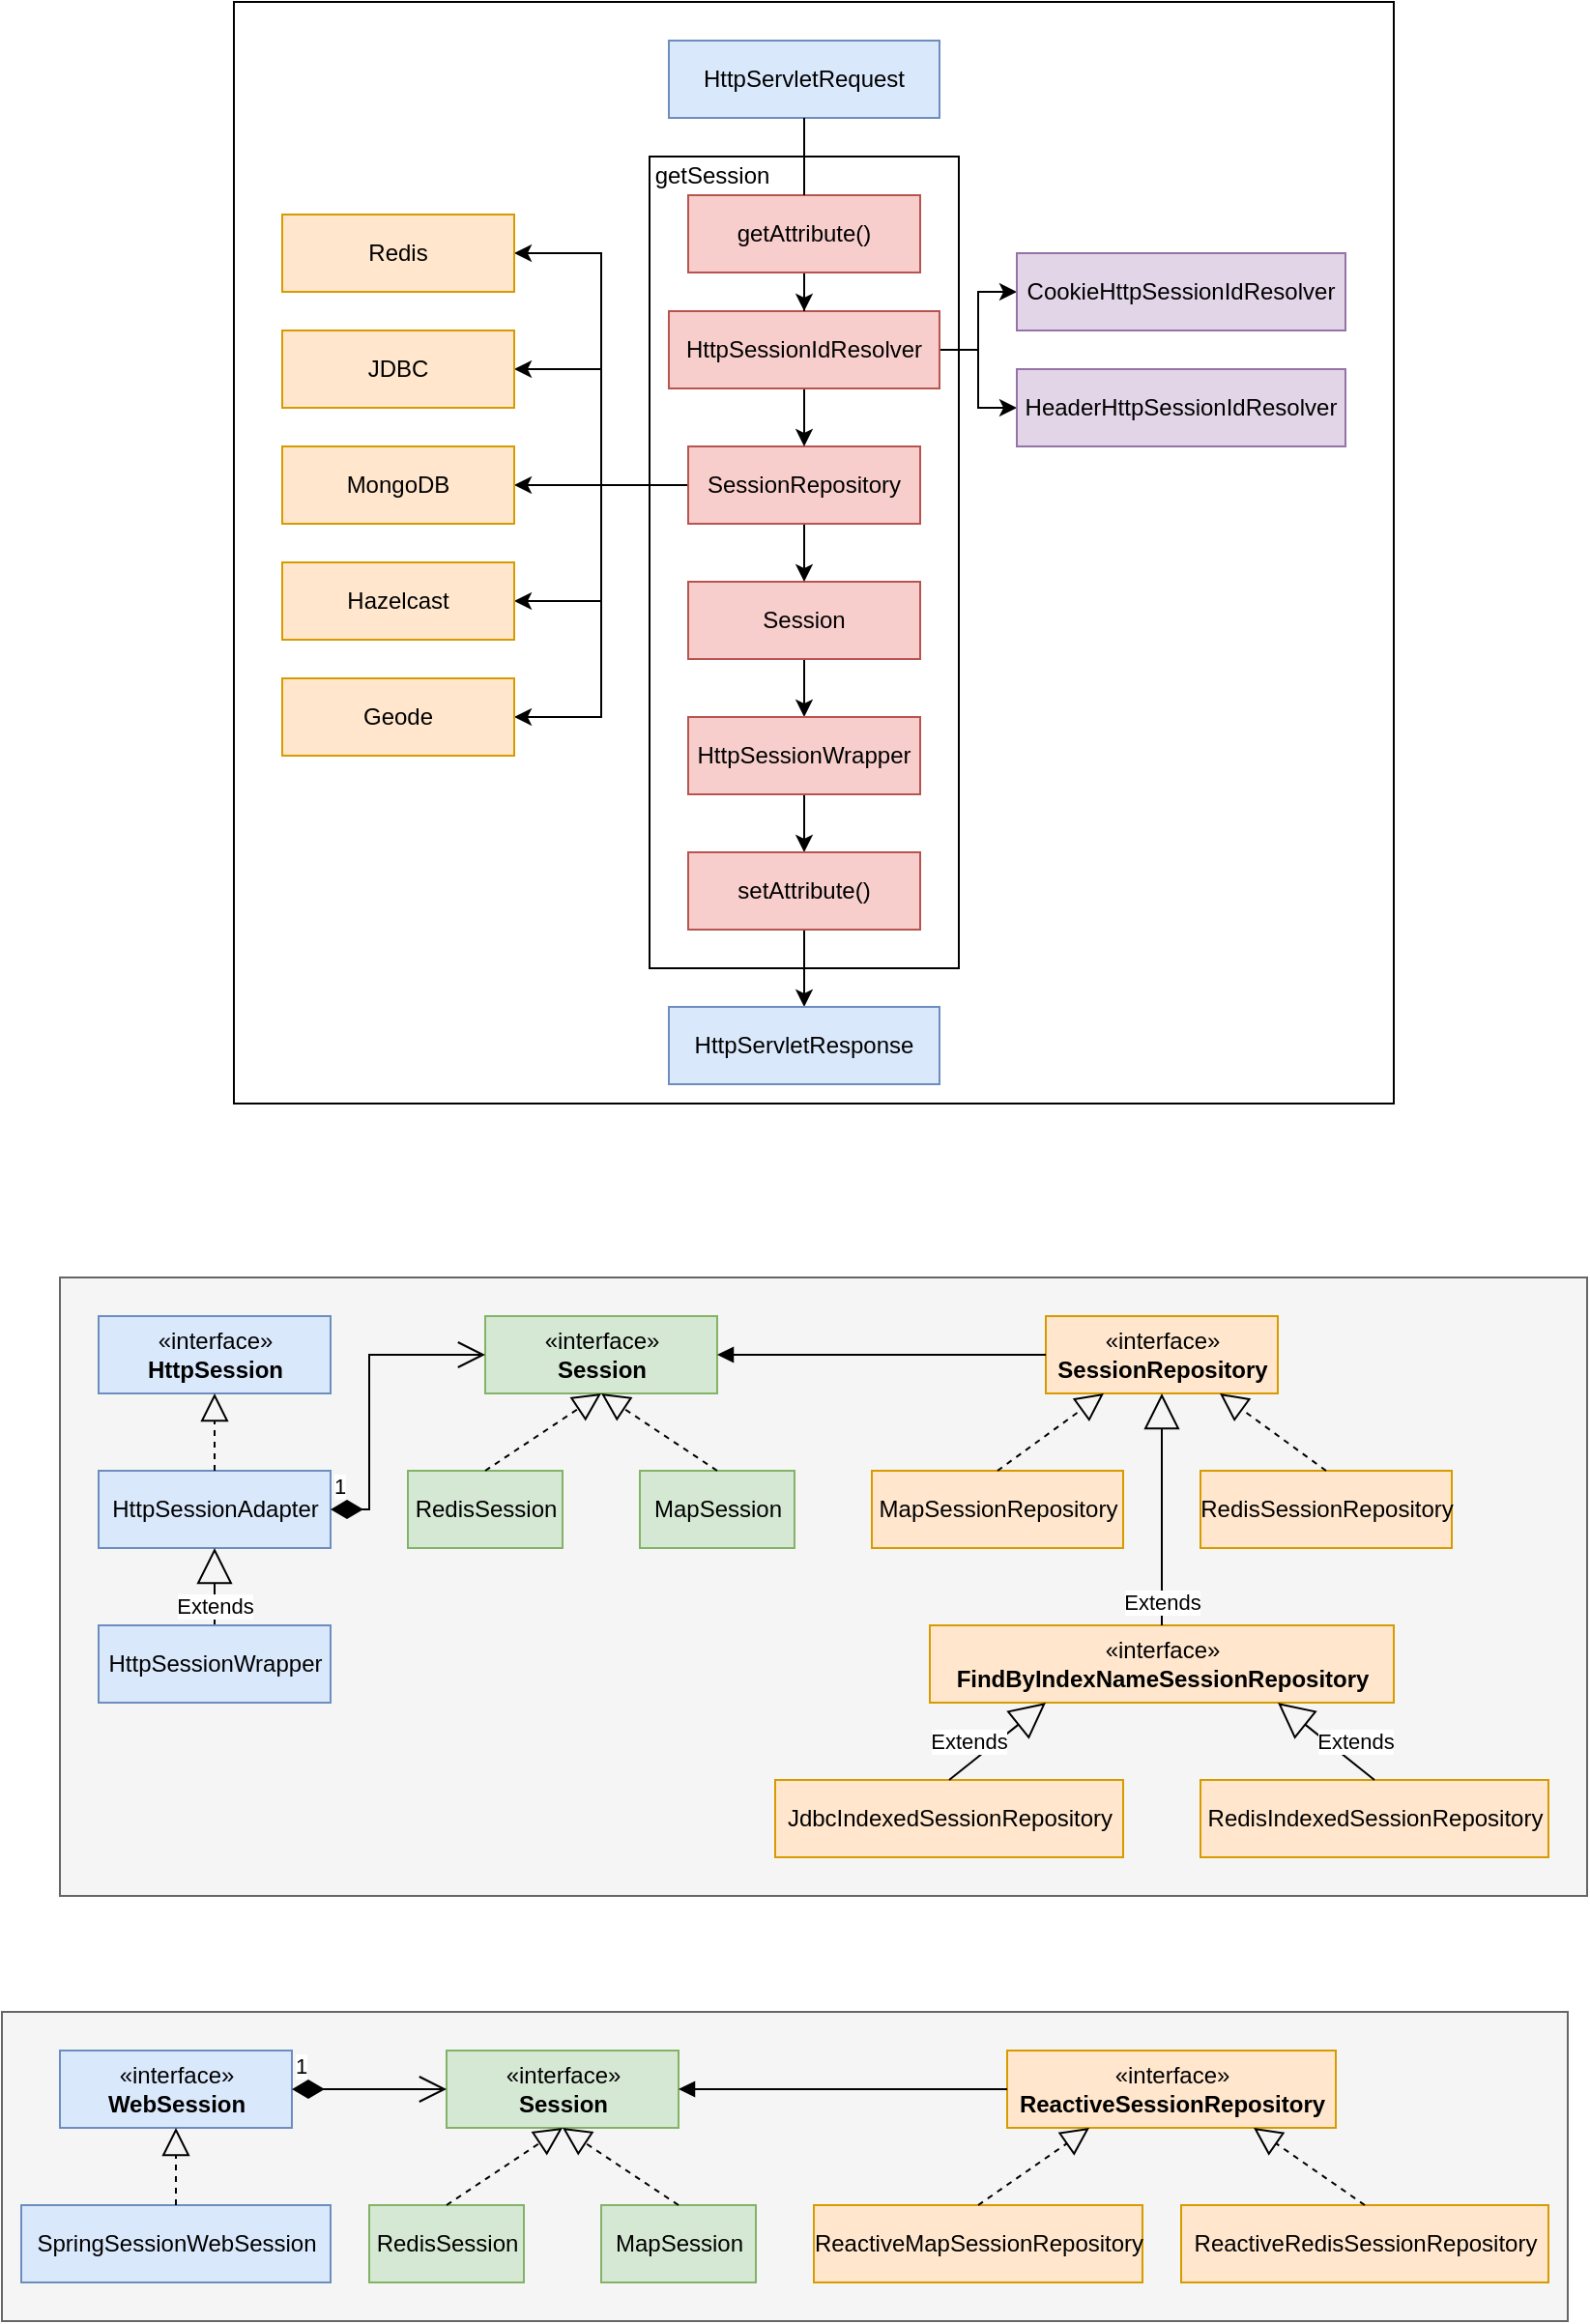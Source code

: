 <mxfile version="15.8.7" type="device"><diagram id="3Ul0KeGRYvVgWblfB9Ic" name="Page-1"><mxGraphModel dx="902" dy="680" grid="1" gridSize="10" guides="1" tooltips="1" connect="1" arrows="1" fold="1" page="1" pageScale="1" pageWidth="850" pageHeight="1100" math="0" shadow="0"><root><mxCell id="0"/><mxCell id="1" parent="0"/><mxCell id="xyL1Rjrf_wnq4blNjS8e-36" value="" style="rounded=0;whiteSpace=wrap;html=1;fillColor=#f5f5f5;fontColor=#333333;strokeColor=#666666;" vertex="1" parent="1"><mxGeometry x="50" y="740" width="790" height="320" as="geometry"/></mxCell><mxCell id="xyL1Rjrf_wnq4blNjS8e-11" value="" style="rounded=0;whiteSpace=wrap;html=1;" vertex="1" parent="1"><mxGeometry x="140" y="80" width="600" height="570" as="geometry"/></mxCell><mxCell id="0bYQVvc-ININ9oOVTBuW-20" value="" style="rounded=0;whiteSpace=wrap;html=1;" parent="1" vertex="1"><mxGeometry x="355" y="160" width="160" height="420" as="geometry"/></mxCell><mxCell id="0bYQVvc-ININ9oOVTBuW-15" value="" style="edgeStyle=orthogonalEdgeStyle;rounded=0;orthogonalLoop=1;jettySize=auto;html=1;" parent="1" source="0bYQVvc-ININ9oOVTBuW-1" target="0bYQVvc-ININ9oOVTBuW-14" edge="1"><mxGeometry relative="1" as="geometry"/></mxCell><mxCell id="0bYQVvc-ININ9oOVTBuW-1" value="Session" style="rounded=0;whiteSpace=wrap;html=1;fillColor=#f8cecc;strokeColor=#b85450;" parent="1" vertex="1"><mxGeometry x="375" y="380" width="120" height="40" as="geometry"/></mxCell><mxCell id="0bYQVvc-ININ9oOVTBuW-13" value="" style="edgeStyle=orthogonalEdgeStyle;rounded=0;orthogonalLoop=1;jettySize=auto;html=1;" parent="1" source="0bYQVvc-ININ9oOVTBuW-2" target="0bYQVvc-ININ9oOVTBuW-1" edge="1"><mxGeometry relative="1" as="geometry"/></mxCell><mxCell id="xyL1Rjrf_wnq4blNjS8e-6" style="edgeStyle=orthogonalEdgeStyle;rounded=0;orthogonalLoop=1;jettySize=auto;html=1;entryX=1;entryY=0.5;entryDx=0;entryDy=0;" edge="1" parent="1" source="0bYQVvc-ININ9oOVTBuW-2" target="xyL1Rjrf_wnq4blNjS8e-2"><mxGeometry relative="1" as="geometry"/></mxCell><mxCell id="xyL1Rjrf_wnq4blNjS8e-7" style="edgeStyle=orthogonalEdgeStyle;rounded=0;orthogonalLoop=1;jettySize=auto;html=1;entryX=1;entryY=0.5;entryDx=0;entryDy=0;" edge="1" parent="1" source="0bYQVvc-ININ9oOVTBuW-2" target="xyL1Rjrf_wnq4blNjS8e-1"><mxGeometry relative="1" as="geometry"/></mxCell><mxCell id="xyL1Rjrf_wnq4blNjS8e-8" style="edgeStyle=orthogonalEdgeStyle;rounded=0;orthogonalLoop=1;jettySize=auto;html=1;entryX=1;entryY=0.5;entryDx=0;entryDy=0;" edge="1" parent="1" source="0bYQVvc-ININ9oOVTBuW-2" target="xyL1Rjrf_wnq4blNjS8e-3"><mxGeometry relative="1" as="geometry"/></mxCell><mxCell id="xyL1Rjrf_wnq4blNjS8e-9" style="edgeStyle=orthogonalEdgeStyle;rounded=0;orthogonalLoop=1;jettySize=auto;html=1;entryX=1;entryY=0.5;entryDx=0;entryDy=0;" edge="1" parent="1" source="0bYQVvc-ININ9oOVTBuW-2" target="xyL1Rjrf_wnq4blNjS8e-4"><mxGeometry relative="1" as="geometry"/></mxCell><mxCell id="xyL1Rjrf_wnq4blNjS8e-10" style="edgeStyle=orthogonalEdgeStyle;rounded=0;orthogonalLoop=1;jettySize=auto;html=1;entryX=1;entryY=0.5;entryDx=0;entryDy=0;" edge="1" parent="1" source="0bYQVvc-ININ9oOVTBuW-2" target="xyL1Rjrf_wnq4blNjS8e-5"><mxGeometry relative="1" as="geometry"/></mxCell><mxCell id="0bYQVvc-ININ9oOVTBuW-2" value="SessionRepository" style="rounded=0;whiteSpace=wrap;html=1;fillColor=#f8cecc;strokeColor=#b85450;" parent="1" vertex="1"><mxGeometry x="375" y="310" width="120" height="40" as="geometry"/></mxCell><mxCell id="0bYQVvc-ININ9oOVTBuW-12" value="" style="edgeStyle=orthogonalEdgeStyle;rounded=0;orthogonalLoop=1;jettySize=auto;html=1;" parent="1" source="0bYQVvc-ININ9oOVTBuW-4" target="0bYQVvc-ININ9oOVTBuW-2" edge="1"><mxGeometry relative="1" as="geometry"/></mxCell><mxCell id="0bYQVvc-ININ9oOVTBuW-18" style="edgeStyle=orthogonalEdgeStyle;rounded=0;orthogonalLoop=1;jettySize=auto;html=1;entryX=0;entryY=0.5;entryDx=0;entryDy=0;" parent="1" source="0bYQVvc-ININ9oOVTBuW-4" target="0bYQVvc-ININ9oOVTBuW-7" edge="1"><mxGeometry relative="1" as="geometry"/></mxCell><mxCell id="0bYQVvc-ININ9oOVTBuW-19" style="edgeStyle=orthogonalEdgeStyle;rounded=0;orthogonalLoop=1;jettySize=auto;html=1;" parent="1" source="0bYQVvc-ININ9oOVTBuW-4" target="0bYQVvc-ININ9oOVTBuW-9" edge="1"><mxGeometry relative="1" as="geometry"/></mxCell><mxCell id="0bYQVvc-ININ9oOVTBuW-4" value="HttpSessionIdResolver" style="rounded=0;whiteSpace=wrap;html=1;fillColor=#f8cecc;strokeColor=#b85450;" parent="1" vertex="1"><mxGeometry x="365" y="240" width="140" height="40" as="geometry"/></mxCell><mxCell id="0bYQVvc-ININ9oOVTBuW-10" value="" style="edgeStyle=orthogonalEdgeStyle;rounded=0;orthogonalLoop=1;jettySize=auto;html=1;startArrow=none;" parent="1" source="0bYQVvc-ININ9oOVTBuW-21" target="0bYQVvc-ININ9oOVTBuW-4" edge="1"><mxGeometry relative="1" as="geometry"/></mxCell><mxCell id="0bYQVvc-ININ9oOVTBuW-5" value="HttpServletRequest" style="rounded=0;whiteSpace=wrap;html=1;fillColor=#dae8fc;strokeColor=#6c8ebf;" parent="1" vertex="1"><mxGeometry x="365" y="100" width="140" height="40" as="geometry"/></mxCell><mxCell id="0bYQVvc-ININ9oOVTBuW-7" value="CookieHttpSessionIdResolver" style="rounded=0;whiteSpace=wrap;html=1;fillColor=#e1d5e7;strokeColor=#9673a6;" parent="1" vertex="1"><mxGeometry x="545" y="210" width="170" height="40" as="geometry"/></mxCell><mxCell id="0bYQVvc-ININ9oOVTBuW-9" value="HeaderHttpSessionIdResolver" style="rounded=0;whiteSpace=wrap;html=1;fillColor=#e1d5e7;strokeColor=#9673a6;" parent="1" vertex="1"><mxGeometry x="545" y="270" width="170" height="40" as="geometry"/></mxCell><mxCell id="0bYQVvc-ININ9oOVTBuW-24" value="" style="edgeStyle=orthogonalEdgeStyle;rounded=0;orthogonalLoop=1;jettySize=auto;html=1;" parent="1" source="0bYQVvc-ININ9oOVTBuW-14" target="0bYQVvc-ININ9oOVTBuW-23" edge="1"><mxGeometry relative="1" as="geometry"/></mxCell><mxCell id="0bYQVvc-ININ9oOVTBuW-14" value="HttpSessionWrapper" style="rounded=0;whiteSpace=wrap;html=1;fillColor=#f8cecc;strokeColor=#b85450;" parent="1" vertex="1"><mxGeometry x="375" y="450" width="120" height="40" as="geometry"/></mxCell><mxCell id="0bYQVvc-ININ9oOVTBuW-21" value="getAttribute()" style="rounded=0;whiteSpace=wrap;html=1;fillColor=#f8cecc;strokeColor=#b85450;" parent="1" vertex="1"><mxGeometry x="375" y="180" width="120" height="40" as="geometry"/></mxCell><mxCell id="0bYQVvc-ININ9oOVTBuW-22" value="" style="edgeStyle=orthogonalEdgeStyle;rounded=0;orthogonalLoop=1;jettySize=auto;html=1;endArrow=none;" parent="1" source="0bYQVvc-ININ9oOVTBuW-5" target="0bYQVvc-ININ9oOVTBuW-21" edge="1"><mxGeometry relative="1" as="geometry"><mxPoint x="435" y="160" as="sourcePoint"/><mxPoint x="435" y="240" as="targetPoint"/></mxGeometry></mxCell><mxCell id="xyL1Rjrf_wnq4blNjS8e-13" value="" style="edgeStyle=orthogonalEdgeStyle;rounded=0;orthogonalLoop=1;jettySize=auto;html=1;" edge="1" parent="1" source="0bYQVvc-ININ9oOVTBuW-23" target="xyL1Rjrf_wnq4blNjS8e-12"><mxGeometry relative="1" as="geometry"/></mxCell><mxCell id="0bYQVvc-ININ9oOVTBuW-23" value="setAttribute()" style="rounded=0;whiteSpace=wrap;html=1;fillColor=#f8cecc;strokeColor=#b85450;" parent="1" vertex="1"><mxGeometry x="375" y="520" width="120" height="40" as="geometry"/></mxCell><mxCell id="xyL1Rjrf_wnq4blNjS8e-1" value="JDBC" style="rounded=0;whiteSpace=wrap;html=1;fillColor=#ffe6cc;strokeColor=#d79b00;" vertex="1" parent="1"><mxGeometry x="165" y="250" width="120" height="40" as="geometry"/></mxCell><mxCell id="xyL1Rjrf_wnq4blNjS8e-2" value="Redis" style="rounded=0;whiteSpace=wrap;html=1;fillColor=#ffe6cc;strokeColor=#d79b00;" vertex="1" parent="1"><mxGeometry x="165" y="190" width="120" height="40" as="geometry"/></mxCell><mxCell id="xyL1Rjrf_wnq4blNjS8e-3" value="MongoDB" style="rounded=0;whiteSpace=wrap;html=1;fillColor=#ffe6cc;strokeColor=#d79b00;" vertex="1" parent="1"><mxGeometry x="165" y="310" width="120" height="40" as="geometry"/></mxCell><mxCell id="xyL1Rjrf_wnq4blNjS8e-4" value="Hazelcast" style="rounded=0;whiteSpace=wrap;html=1;fillColor=#ffe6cc;strokeColor=#d79b00;" vertex="1" parent="1"><mxGeometry x="165" y="370" width="120" height="40" as="geometry"/></mxCell><mxCell id="xyL1Rjrf_wnq4blNjS8e-5" value="Geode" style="rounded=0;whiteSpace=wrap;html=1;fillColor=#ffe6cc;strokeColor=#d79b00;" vertex="1" parent="1"><mxGeometry x="165" y="430" width="120" height="40" as="geometry"/></mxCell><mxCell id="xyL1Rjrf_wnq4blNjS8e-12" value="HttpServletResponse" style="rounded=0;whiteSpace=wrap;html=1;fillColor=#dae8fc;strokeColor=#6c8ebf;" vertex="1" parent="1"><mxGeometry x="365" y="600" width="140" height="40" as="geometry"/></mxCell><mxCell id="xyL1Rjrf_wnq4blNjS8e-14" value="getSession" style="text;html=1;strokeColor=none;fillColor=none;align=center;verticalAlign=middle;whiteSpace=wrap;rounded=0;" vertex="1" parent="1"><mxGeometry x="355" y="160" width="65" height="20" as="geometry"/></mxCell><mxCell id="xyL1Rjrf_wnq4blNjS8e-15" value="«interface»&lt;br&gt;&lt;b&gt;Session&lt;/b&gt;" style="html=1;fillColor=#d5e8d4;strokeColor=#82b366;" vertex="1" parent="1"><mxGeometry x="270" y="760" width="120" height="40" as="geometry"/></mxCell><mxCell id="xyL1Rjrf_wnq4blNjS8e-16" value="«interface»&lt;br&gt;&lt;b&gt;HttpSession&lt;/b&gt;" style="html=1;fillColor=#dae8fc;strokeColor=#6c8ebf;" vertex="1" parent="1"><mxGeometry x="70" y="760" width="120" height="40" as="geometry"/></mxCell><mxCell id="xyL1Rjrf_wnq4blNjS8e-18" value="«interface»&lt;br&gt;&lt;b&gt;SessionRepository&lt;/b&gt;" style="html=1;fillColor=#ffe6cc;strokeColor=#d79b00;" vertex="1" parent="1"><mxGeometry x="560" y="760" width="120" height="40" as="geometry"/></mxCell><mxCell id="xyL1Rjrf_wnq4blNjS8e-19" value="HttpSessionAdapter" style="html=1;fillColor=#dae8fc;strokeColor=#6c8ebf;" vertex="1" parent="1"><mxGeometry x="70" y="840" width="120" height="40" as="geometry"/></mxCell><mxCell id="xyL1Rjrf_wnq4blNjS8e-20" value="Extends" style="endArrow=block;endSize=16;endFill=0;html=1;rounded=0;exitX=0.5;exitY=0;exitDx=0;exitDy=0;" edge="1" parent="1" source="xyL1Rjrf_wnq4blNjS8e-22" target="xyL1Rjrf_wnq4blNjS8e-19"><mxGeometry x="-0.5" width="160" relative="1" as="geometry"><mxPoint x="320" y="900" as="sourcePoint"/><mxPoint x="480" y="900" as="targetPoint"/><mxPoint as="offset"/></mxGeometry></mxCell><mxCell id="xyL1Rjrf_wnq4blNjS8e-21" value="" style="endArrow=block;dashed=1;endFill=0;endSize=12;html=1;rounded=0;entryX=0.5;entryY=1;entryDx=0;entryDy=0;exitX=0.5;exitY=0;exitDx=0;exitDy=0;" edge="1" parent="1" source="xyL1Rjrf_wnq4blNjS8e-19" target="xyL1Rjrf_wnq4blNjS8e-16"><mxGeometry width="160" relative="1" as="geometry"><mxPoint x="320" y="900" as="sourcePoint"/><mxPoint x="140" y="810" as="targetPoint"/></mxGeometry></mxCell><mxCell id="xyL1Rjrf_wnq4blNjS8e-22" value="HttpSessionWrapper" style="html=1;fillColor=#dae8fc;strokeColor=#6c8ebf;" vertex="1" parent="1"><mxGeometry x="70" y="920" width="120" height="40" as="geometry"/></mxCell><mxCell id="xyL1Rjrf_wnq4blNjS8e-24" value="1" style="endArrow=open;html=1;endSize=12;startArrow=diamondThin;startSize=14;startFill=1;edgeStyle=orthogonalEdgeStyle;align=left;verticalAlign=bottom;rounded=0;exitX=1;exitY=0.5;exitDx=0;exitDy=0;" edge="1" parent="1" source="xyL1Rjrf_wnq4blNjS8e-19"><mxGeometry x="-1" y="3" relative="1" as="geometry"><mxPoint x="320" y="900" as="sourcePoint"/><mxPoint x="270" y="780" as="targetPoint"/><Array as="points"><mxPoint x="210" y="860"/><mxPoint x="210" y="780"/></Array></mxGeometry></mxCell><mxCell id="xyL1Rjrf_wnq4blNjS8e-25" value="RedisSession" style="html=1;fillColor=#d5e8d4;strokeColor=#82b366;" vertex="1" parent="1"><mxGeometry x="230" y="840" width="80" height="40" as="geometry"/></mxCell><mxCell id="xyL1Rjrf_wnq4blNjS8e-26" value="MapSession" style="html=1;fillColor=#d5e8d4;strokeColor=#82b366;" vertex="1" parent="1"><mxGeometry x="350" y="840" width="80" height="40" as="geometry"/></mxCell><mxCell id="xyL1Rjrf_wnq4blNjS8e-28" value="" style="endArrow=block;dashed=1;endFill=0;endSize=12;html=1;rounded=0;entryX=0.5;entryY=1;entryDx=0;entryDy=0;exitX=0.5;exitY=0;exitDx=0;exitDy=0;" edge="1" parent="1" source="xyL1Rjrf_wnq4blNjS8e-25" target="xyL1Rjrf_wnq4blNjS8e-15"><mxGeometry width="160" relative="1" as="geometry"><mxPoint x="320" y="900" as="sourcePoint"/><mxPoint x="480" y="900" as="targetPoint"/></mxGeometry></mxCell><mxCell id="xyL1Rjrf_wnq4blNjS8e-29" value="" style="endArrow=block;dashed=1;endFill=0;endSize=12;html=1;rounded=0;entryX=0.5;entryY=1;entryDx=0;entryDy=0;exitX=0.5;exitY=0;exitDx=0;exitDy=0;" edge="1" parent="1" source="xyL1Rjrf_wnq4blNjS8e-26" target="xyL1Rjrf_wnq4blNjS8e-15"><mxGeometry width="160" relative="1" as="geometry"><mxPoint x="320" y="900" as="sourcePoint"/><mxPoint x="480" y="900" as="targetPoint"/></mxGeometry></mxCell><mxCell id="xyL1Rjrf_wnq4blNjS8e-30" value="MapSessionRepository" style="html=1;fillColor=#ffe6cc;strokeColor=#d79b00;" vertex="1" parent="1"><mxGeometry x="470" y="840" width="130" height="40" as="geometry"/></mxCell><mxCell id="xyL1Rjrf_wnq4blNjS8e-31" value="RedisSessionRepository" style="html=1;fillColor=#ffe6cc;strokeColor=#d79b00;" vertex="1" parent="1"><mxGeometry x="640" y="840" width="130" height="40" as="geometry"/></mxCell><mxCell id="xyL1Rjrf_wnq4blNjS8e-34" value="" style="endArrow=block;endFill=1;html=1;edgeStyle=orthogonalEdgeStyle;align=left;verticalAlign=top;rounded=0;entryX=1;entryY=0.5;entryDx=0;entryDy=0;exitX=0;exitY=0.5;exitDx=0;exitDy=0;" edge="1" parent="1" source="xyL1Rjrf_wnq4blNjS8e-18" target="xyL1Rjrf_wnq4blNjS8e-15"><mxGeometry x="-1" relative="1" as="geometry"><mxPoint x="320" y="900" as="sourcePoint"/><mxPoint x="480" y="900" as="targetPoint"/></mxGeometry></mxCell><mxCell id="xyL1Rjrf_wnq4blNjS8e-37" value="«interface»&lt;br&gt;&lt;b&gt;FindByIndexNameSessionRepository&lt;/b&gt;" style="html=1;fillColor=#ffe6cc;strokeColor=#d79b00;" vertex="1" parent="1"><mxGeometry x="500" y="920" width="240" height="40" as="geometry"/></mxCell><mxCell id="xyL1Rjrf_wnq4blNjS8e-38" value="" style="endArrow=block;dashed=1;endFill=0;endSize=12;html=1;rounded=0;entryX=0.25;entryY=1;entryDx=0;entryDy=0;exitX=0.5;exitY=0;exitDx=0;exitDy=0;" edge="1" parent="1" source="xyL1Rjrf_wnq4blNjS8e-30" target="xyL1Rjrf_wnq4blNjS8e-18"><mxGeometry width="160" relative="1" as="geometry"><mxPoint x="350" y="900" as="sourcePoint"/><mxPoint x="510" y="900" as="targetPoint"/></mxGeometry></mxCell><mxCell id="xyL1Rjrf_wnq4blNjS8e-39" value="" style="endArrow=block;dashed=1;endFill=0;endSize=12;html=1;rounded=0;entryX=0.75;entryY=1;entryDx=0;entryDy=0;exitX=0.5;exitY=0;exitDx=0;exitDy=0;" edge="1" parent="1" source="xyL1Rjrf_wnq4blNjS8e-31" target="xyL1Rjrf_wnq4blNjS8e-18"><mxGeometry width="160" relative="1" as="geometry"><mxPoint x="350" y="900" as="sourcePoint"/><mxPoint x="510" y="900" as="targetPoint"/></mxGeometry></mxCell><mxCell id="xyL1Rjrf_wnq4blNjS8e-40" value="Extends" style="endArrow=block;endSize=16;endFill=0;html=1;rounded=0;entryX=0.5;entryY=1;entryDx=0;entryDy=0;" edge="1" parent="1" source="xyL1Rjrf_wnq4blNjS8e-37" target="xyL1Rjrf_wnq4blNjS8e-18"><mxGeometry x="-0.8" width="160" relative="1" as="geometry"><mxPoint x="350" y="900" as="sourcePoint"/><mxPoint x="510" y="900" as="targetPoint"/><mxPoint as="offset"/></mxGeometry></mxCell><mxCell id="xyL1Rjrf_wnq4blNjS8e-43" value="JdbcIndexedSessionRepository" style="html=1;fillColor=#ffe6cc;strokeColor=#d79b00;" vertex="1" parent="1"><mxGeometry x="420" y="1000" width="180" height="40" as="geometry"/></mxCell><mxCell id="xyL1Rjrf_wnq4blNjS8e-44" value="RedisIndexedSessionRepository" style="html=1;fillColor=#ffe6cc;strokeColor=#d79b00;" vertex="1" parent="1"><mxGeometry x="640" y="1000" width="180" height="40" as="geometry"/></mxCell><mxCell id="xyL1Rjrf_wnq4blNjS8e-45" value="Extends" style="endArrow=block;endSize=16;endFill=0;html=1;rounded=0;entryX=0.25;entryY=1;entryDx=0;entryDy=0;exitX=0.5;exitY=0;exitDx=0;exitDy=0;" edge="1" parent="1" source="xyL1Rjrf_wnq4blNjS8e-43" target="xyL1Rjrf_wnq4blNjS8e-37"><mxGeometry x="-0.366" y="9" width="160" relative="1" as="geometry"><mxPoint x="350" y="900" as="sourcePoint"/><mxPoint x="510" y="900" as="targetPoint"/><mxPoint as="offset"/></mxGeometry></mxCell><mxCell id="xyL1Rjrf_wnq4blNjS8e-46" value="Extends" style="endArrow=block;endSize=16;endFill=0;html=1;rounded=0;entryX=0.75;entryY=1;entryDx=0;entryDy=0;exitX=0.5;exitY=0;exitDx=0;exitDy=0;" edge="1" parent="1" source="xyL1Rjrf_wnq4blNjS8e-44" target="xyL1Rjrf_wnq4blNjS8e-37"><mxGeometry x="-0.366" y="-9" width="160" relative="1" as="geometry"><mxPoint x="350" y="900" as="sourcePoint"/><mxPoint x="510" y="900" as="targetPoint"/><mxPoint as="offset"/></mxGeometry></mxCell><mxCell id="xyL1Rjrf_wnq4blNjS8e-47" value="" style="rounded=0;whiteSpace=wrap;html=1;fillColor=#f5f5f5;fontColor=#333333;strokeColor=#666666;" vertex="1" parent="1"><mxGeometry x="20" y="1120" width="810" height="160" as="geometry"/></mxCell><mxCell id="xyL1Rjrf_wnq4blNjS8e-48" value="«interface»&lt;br&gt;&lt;b&gt;Session&lt;/b&gt;" style="html=1;fillColor=#d5e8d4;strokeColor=#82b366;" vertex="1" parent="1"><mxGeometry x="250" y="1140" width="120" height="40" as="geometry"/></mxCell><mxCell id="xyL1Rjrf_wnq4blNjS8e-49" value="«interface»&lt;br&gt;&lt;b&gt;WebSession&lt;/b&gt;" style="html=1;fillColor=#dae8fc;strokeColor=#6c8ebf;" vertex="1" parent="1"><mxGeometry x="50" y="1140" width="120" height="40" as="geometry"/></mxCell><mxCell id="xyL1Rjrf_wnq4blNjS8e-50" value="«interface»&lt;br&gt;&lt;b&gt;ReactiveSessionRepository&lt;/b&gt;" style="html=1;fillColor=#ffe6cc;strokeColor=#d79b00;" vertex="1" parent="1"><mxGeometry x="540" y="1140" width="170" height="40" as="geometry"/></mxCell><mxCell id="xyL1Rjrf_wnq4blNjS8e-51" value="SpringSessionWebSession" style="html=1;fillColor=#dae8fc;strokeColor=#6c8ebf;" vertex="1" parent="1"><mxGeometry x="30" y="1220" width="160" height="40" as="geometry"/></mxCell><mxCell id="xyL1Rjrf_wnq4blNjS8e-53" value="" style="endArrow=block;dashed=1;endFill=0;endSize=12;html=1;rounded=0;entryX=0.5;entryY=1;entryDx=0;entryDy=0;exitX=0.5;exitY=0;exitDx=0;exitDy=0;" edge="1" parent="1" source="xyL1Rjrf_wnq4blNjS8e-51" target="xyL1Rjrf_wnq4blNjS8e-49"><mxGeometry width="160" relative="1" as="geometry"><mxPoint x="300" y="1280" as="sourcePoint"/><mxPoint x="120" y="1190" as="targetPoint"/></mxGeometry></mxCell><mxCell id="xyL1Rjrf_wnq4blNjS8e-55" value="1" style="endArrow=open;html=1;endSize=12;startArrow=diamondThin;startSize=14;startFill=1;edgeStyle=orthogonalEdgeStyle;align=left;verticalAlign=bottom;rounded=0;" edge="1" parent="1" source="xyL1Rjrf_wnq4blNjS8e-49"><mxGeometry x="-1" y="3" relative="1" as="geometry"><mxPoint x="300" y="1280" as="sourcePoint"/><mxPoint x="250" y="1160" as="targetPoint"/></mxGeometry></mxCell><mxCell id="xyL1Rjrf_wnq4blNjS8e-56" value="RedisSession" style="html=1;fillColor=#d5e8d4;strokeColor=#82b366;" vertex="1" parent="1"><mxGeometry x="210" y="1220" width="80" height="40" as="geometry"/></mxCell><mxCell id="xyL1Rjrf_wnq4blNjS8e-57" value="MapSession" style="html=1;fillColor=#d5e8d4;strokeColor=#82b366;" vertex="1" parent="1"><mxGeometry x="330" y="1220" width="80" height="40" as="geometry"/></mxCell><mxCell id="xyL1Rjrf_wnq4blNjS8e-58" value="" style="endArrow=block;dashed=1;endFill=0;endSize=12;html=1;rounded=0;entryX=0.5;entryY=1;entryDx=0;entryDy=0;exitX=0.5;exitY=0;exitDx=0;exitDy=0;" edge="1" parent="1" source="xyL1Rjrf_wnq4blNjS8e-56" target="xyL1Rjrf_wnq4blNjS8e-48"><mxGeometry width="160" relative="1" as="geometry"><mxPoint x="300" y="1280" as="sourcePoint"/><mxPoint x="460" y="1280" as="targetPoint"/></mxGeometry></mxCell><mxCell id="xyL1Rjrf_wnq4blNjS8e-59" value="" style="endArrow=block;dashed=1;endFill=0;endSize=12;html=1;rounded=0;entryX=0.5;entryY=1;entryDx=0;entryDy=0;exitX=0.5;exitY=0;exitDx=0;exitDy=0;" edge="1" parent="1" source="xyL1Rjrf_wnq4blNjS8e-57" target="xyL1Rjrf_wnq4blNjS8e-48"><mxGeometry width="160" relative="1" as="geometry"><mxPoint x="300" y="1280" as="sourcePoint"/><mxPoint x="460" y="1280" as="targetPoint"/></mxGeometry></mxCell><mxCell id="xyL1Rjrf_wnq4blNjS8e-60" value="ReactiveMapSessionRepository" style="html=1;fillColor=#ffe6cc;strokeColor=#d79b00;" vertex="1" parent="1"><mxGeometry x="440" y="1220" width="170" height="40" as="geometry"/></mxCell><mxCell id="xyL1Rjrf_wnq4blNjS8e-61" value="ReactiveRedisSessionRepository" style="html=1;fillColor=#ffe6cc;strokeColor=#d79b00;" vertex="1" parent="1"><mxGeometry x="630" y="1220" width="190" height="40" as="geometry"/></mxCell><mxCell id="xyL1Rjrf_wnq4blNjS8e-62" value="" style="endArrow=block;endFill=1;html=1;edgeStyle=orthogonalEdgeStyle;align=left;verticalAlign=top;rounded=0;entryX=1;entryY=0.5;entryDx=0;entryDy=0;exitX=0;exitY=0.5;exitDx=0;exitDy=0;" edge="1" parent="1" source="xyL1Rjrf_wnq4blNjS8e-50" target="xyL1Rjrf_wnq4blNjS8e-48"><mxGeometry x="-1" relative="1" as="geometry"><mxPoint x="300" y="1280" as="sourcePoint"/><mxPoint x="460" y="1280" as="targetPoint"/></mxGeometry></mxCell><mxCell id="xyL1Rjrf_wnq4blNjS8e-64" value="" style="endArrow=block;dashed=1;endFill=0;endSize=12;html=1;rounded=0;entryX=0.25;entryY=1;entryDx=0;entryDy=0;exitX=0.5;exitY=0;exitDx=0;exitDy=0;" edge="1" parent="1" source="xyL1Rjrf_wnq4blNjS8e-60" target="xyL1Rjrf_wnq4blNjS8e-50"><mxGeometry width="160" relative="1" as="geometry"><mxPoint x="330" y="1280" as="sourcePoint"/><mxPoint x="490" y="1280" as="targetPoint"/></mxGeometry></mxCell><mxCell id="xyL1Rjrf_wnq4blNjS8e-65" value="" style="endArrow=block;dashed=1;endFill=0;endSize=12;html=1;rounded=0;entryX=0.75;entryY=1;entryDx=0;entryDy=0;exitX=0.5;exitY=0;exitDx=0;exitDy=0;" edge="1" parent="1" source="xyL1Rjrf_wnq4blNjS8e-61" target="xyL1Rjrf_wnq4blNjS8e-50"><mxGeometry width="160" relative="1" as="geometry"><mxPoint x="330" y="1280" as="sourcePoint"/><mxPoint x="490" y="1280" as="targetPoint"/></mxGeometry></mxCell></root></mxGraphModel></diagram></mxfile>